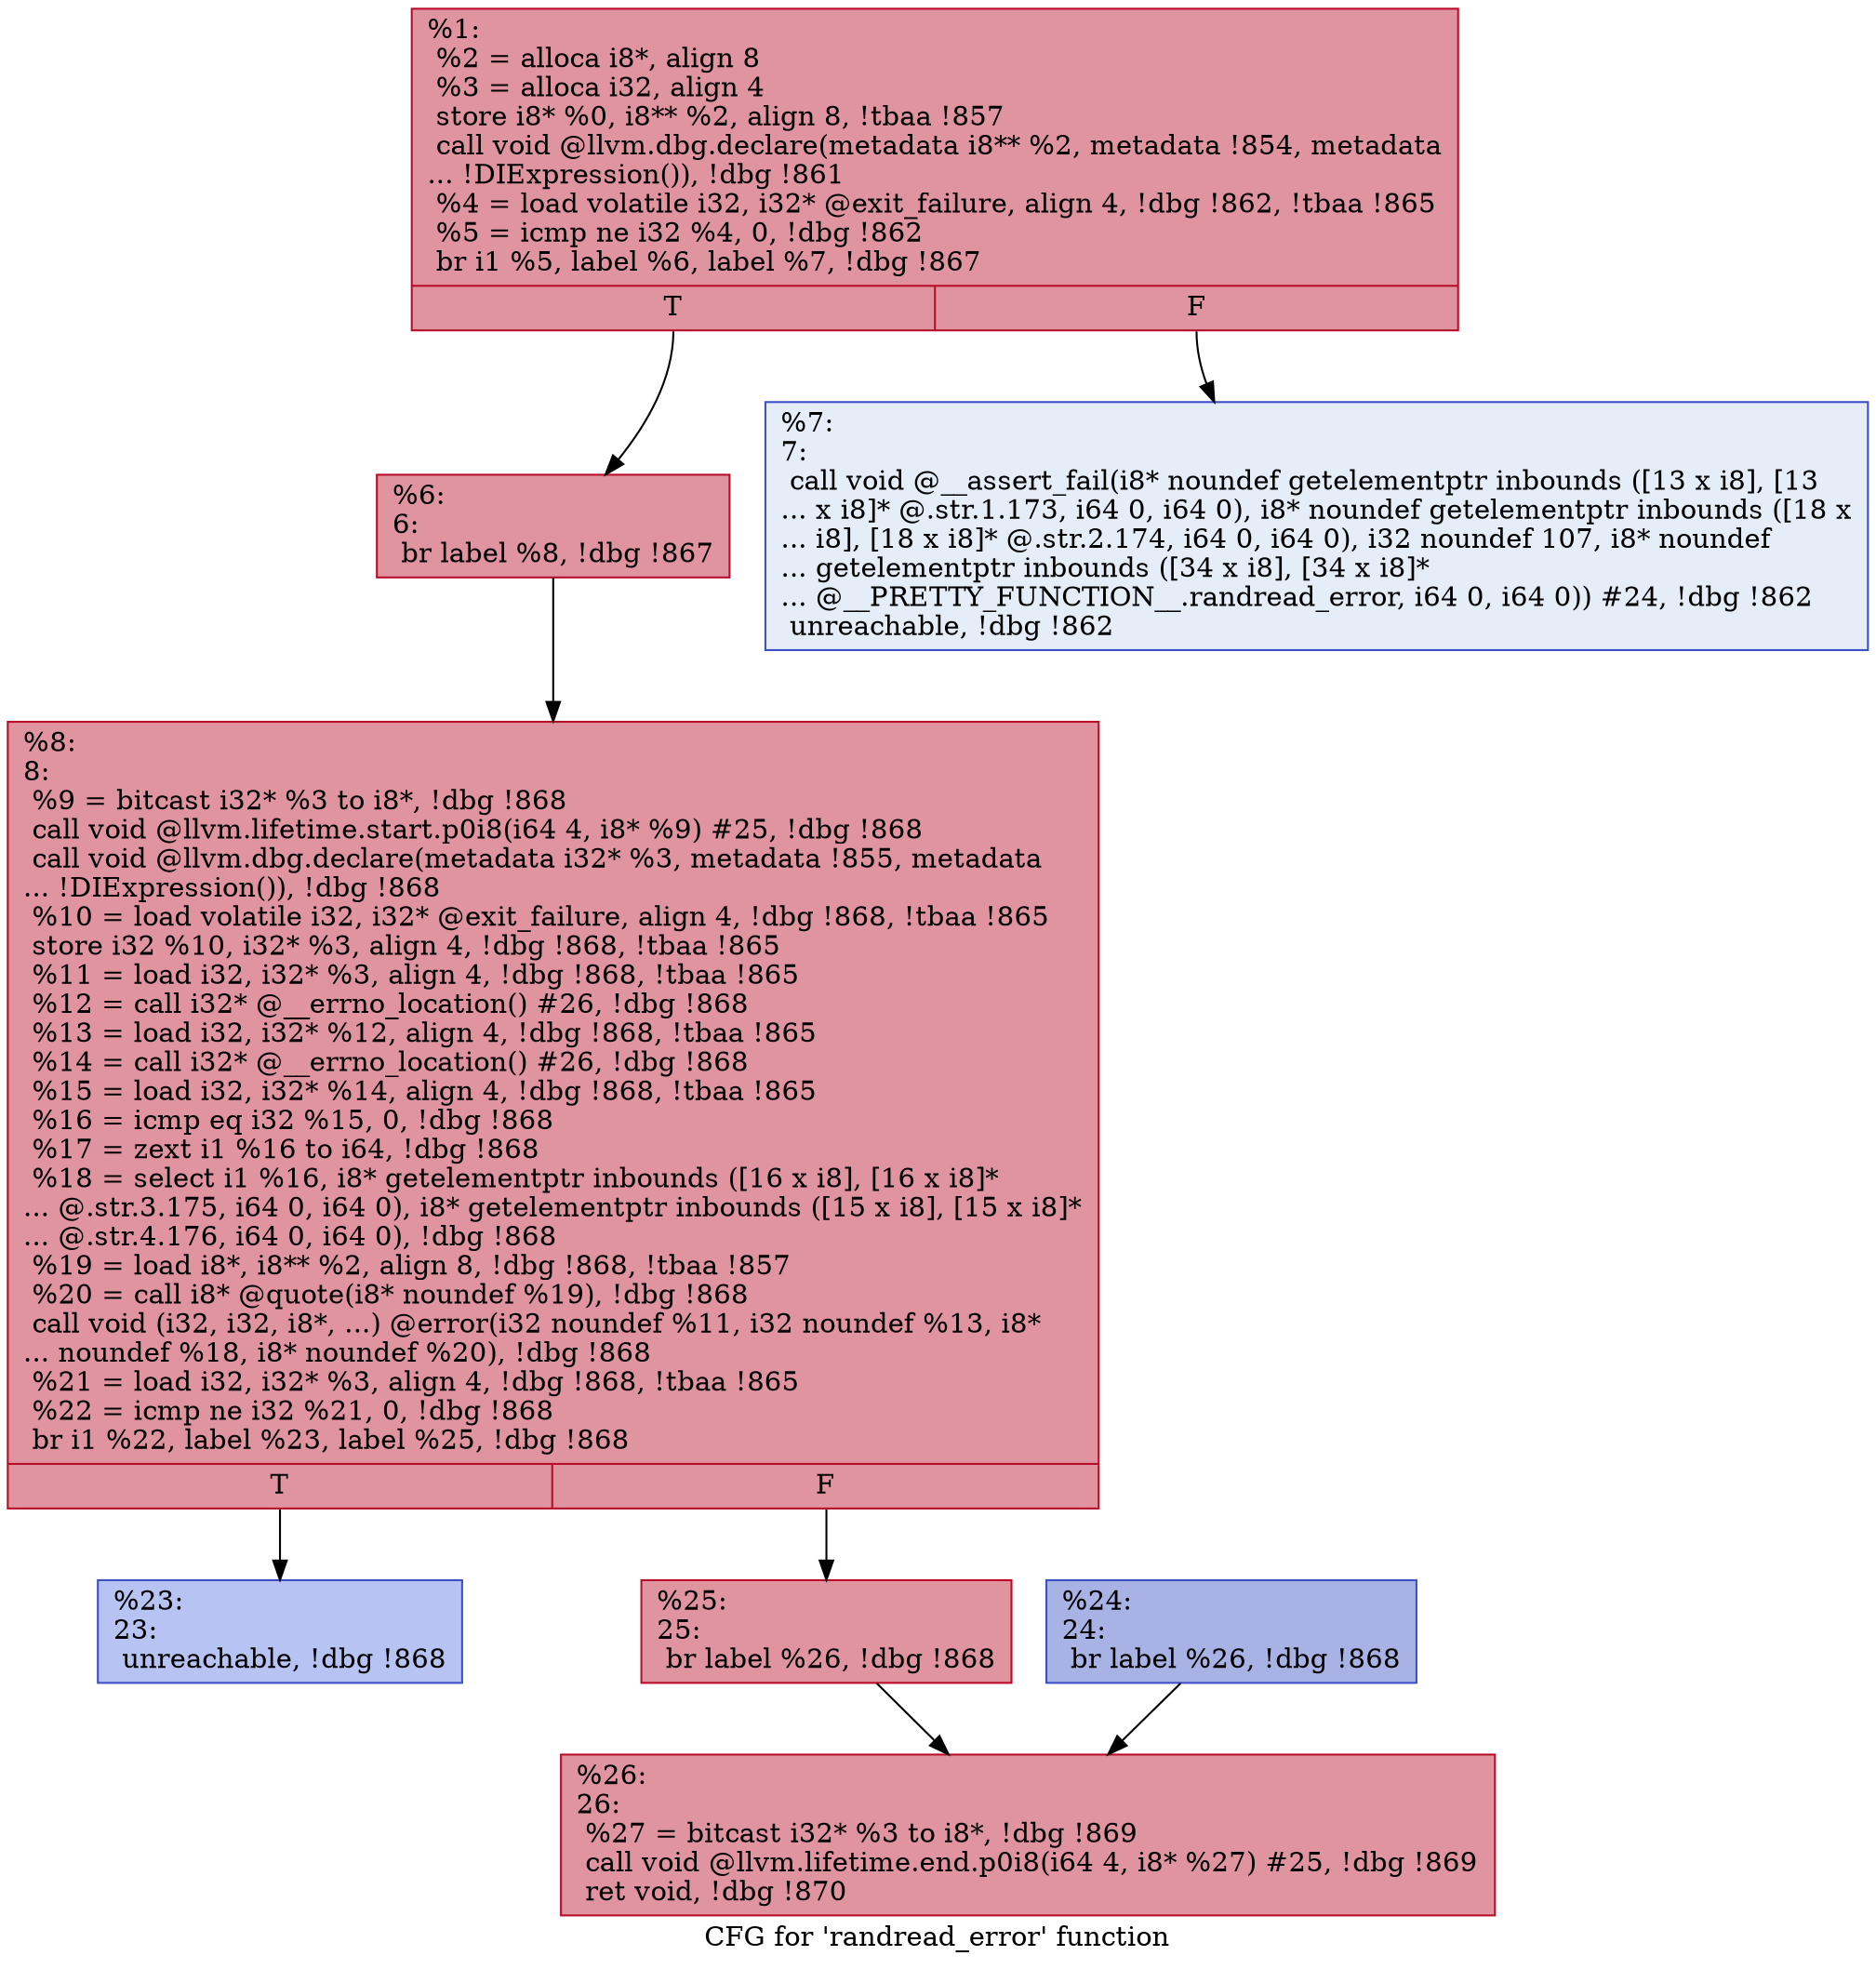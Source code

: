 digraph "CFG for 'randread_error' function" {
	label="CFG for 'randread_error' function";

	Node0x24e78c0 [shape=record,color="#b70d28ff", style=filled, fillcolor="#b70d2870",label="{%1:\l  %2 = alloca i8*, align 8\l  %3 = alloca i32, align 4\l  store i8* %0, i8** %2, align 8, !tbaa !857\l  call void @llvm.dbg.declare(metadata i8** %2, metadata !854, metadata\l... !DIExpression()), !dbg !861\l  %4 = load volatile i32, i32* @exit_failure, align 4, !dbg !862, !tbaa !865\l  %5 = icmp ne i32 %4, 0, !dbg !862\l  br i1 %5, label %6, label %7, !dbg !867\l|{<s0>T|<s1>F}}"];
	Node0x24e78c0:s0 -> Node0x24e7910;
	Node0x24e78c0:s1 -> Node0x24e7960;
	Node0x24e7910 [shape=record,color="#b70d28ff", style=filled, fillcolor="#b70d2870",label="{%6:\l6:                                                \l  br label %8, !dbg !867\l}"];
	Node0x24e7910 -> Node0x24e79b0;
	Node0x24e7960 [shape=record,color="#3d50c3ff", style=filled, fillcolor="#c5d6f270",label="{%7:\l7:                                                \l  call void @__assert_fail(i8* noundef getelementptr inbounds ([13 x i8], [13\l... x i8]* @.str.1.173, i64 0, i64 0), i8* noundef getelementptr inbounds ([18 x\l... i8], [18 x i8]* @.str.2.174, i64 0, i64 0), i32 noundef 107, i8* noundef\l... getelementptr inbounds ([34 x i8], [34 x i8]*\l... @__PRETTY_FUNCTION__.randread_error, i64 0, i64 0)) #24, !dbg !862\l  unreachable, !dbg !862\l}"];
	Node0x24e79b0 [shape=record,color="#b70d28ff", style=filled, fillcolor="#b70d2870",label="{%8:\l8:                                                \l  %9 = bitcast i32* %3 to i8*, !dbg !868\l  call void @llvm.lifetime.start.p0i8(i64 4, i8* %9) #25, !dbg !868\l  call void @llvm.dbg.declare(metadata i32* %3, metadata !855, metadata\l... !DIExpression()), !dbg !868\l  %10 = load volatile i32, i32* @exit_failure, align 4, !dbg !868, !tbaa !865\l  store i32 %10, i32* %3, align 4, !dbg !868, !tbaa !865\l  %11 = load i32, i32* %3, align 4, !dbg !868, !tbaa !865\l  %12 = call i32* @__errno_location() #26, !dbg !868\l  %13 = load i32, i32* %12, align 4, !dbg !868, !tbaa !865\l  %14 = call i32* @__errno_location() #26, !dbg !868\l  %15 = load i32, i32* %14, align 4, !dbg !868, !tbaa !865\l  %16 = icmp eq i32 %15, 0, !dbg !868\l  %17 = zext i1 %16 to i64, !dbg !868\l  %18 = select i1 %16, i8* getelementptr inbounds ([16 x i8], [16 x i8]*\l... @.str.3.175, i64 0, i64 0), i8* getelementptr inbounds ([15 x i8], [15 x i8]*\l... @.str.4.176, i64 0, i64 0), !dbg !868\l  %19 = load i8*, i8** %2, align 8, !dbg !868, !tbaa !857\l  %20 = call i8* @quote(i8* noundef %19), !dbg !868\l  call void (i32, i32, i8*, ...) @error(i32 noundef %11, i32 noundef %13, i8*\l... noundef %18, i8* noundef %20), !dbg !868\l  %21 = load i32, i32* %3, align 4, !dbg !868, !tbaa !865\l  %22 = icmp ne i32 %21, 0, !dbg !868\l  br i1 %22, label %23, label %25, !dbg !868\l|{<s0>T|<s1>F}}"];
	Node0x24e79b0:s0 -> Node0x24e7a00;
	Node0x24e79b0:s1 -> Node0x24e7aa0;
	Node0x24e7a00 [shape=record,color="#3d50c3ff", style=filled, fillcolor="#5977e370",label="{%23:\l23:                                               \l  unreachable, !dbg !868\l}"];
	Node0x24e7a50 [shape=record,color="#3d50c3ff", style=filled, fillcolor="#3d50c370",label="{%24:\l24:                                               \l  br label %26, !dbg !868\l}"];
	Node0x24e7a50 -> Node0x24e7af0;
	Node0x24e7aa0 [shape=record,color="#b70d28ff", style=filled, fillcolor="#b70d2870",label="{%25:\l25:                                               \l  br label %26, !dbg !868\l}"];
	Node0x24e7aa0 -> Node0x24e7af0;
	Node0x24e7af0 [shape=record,color="#b70d28ff", style=filled, fillcolor="#b70d2870",label="{%26:\l26:                                               \l  %27 = bitcast i32* %3 to i8*, !dbg !869\l  call void @llvm.lifetime.end.p0i8(i64 4, i8* %27) #25, !dbg !869\l  ret void, !dbg !870\l}"];
}
